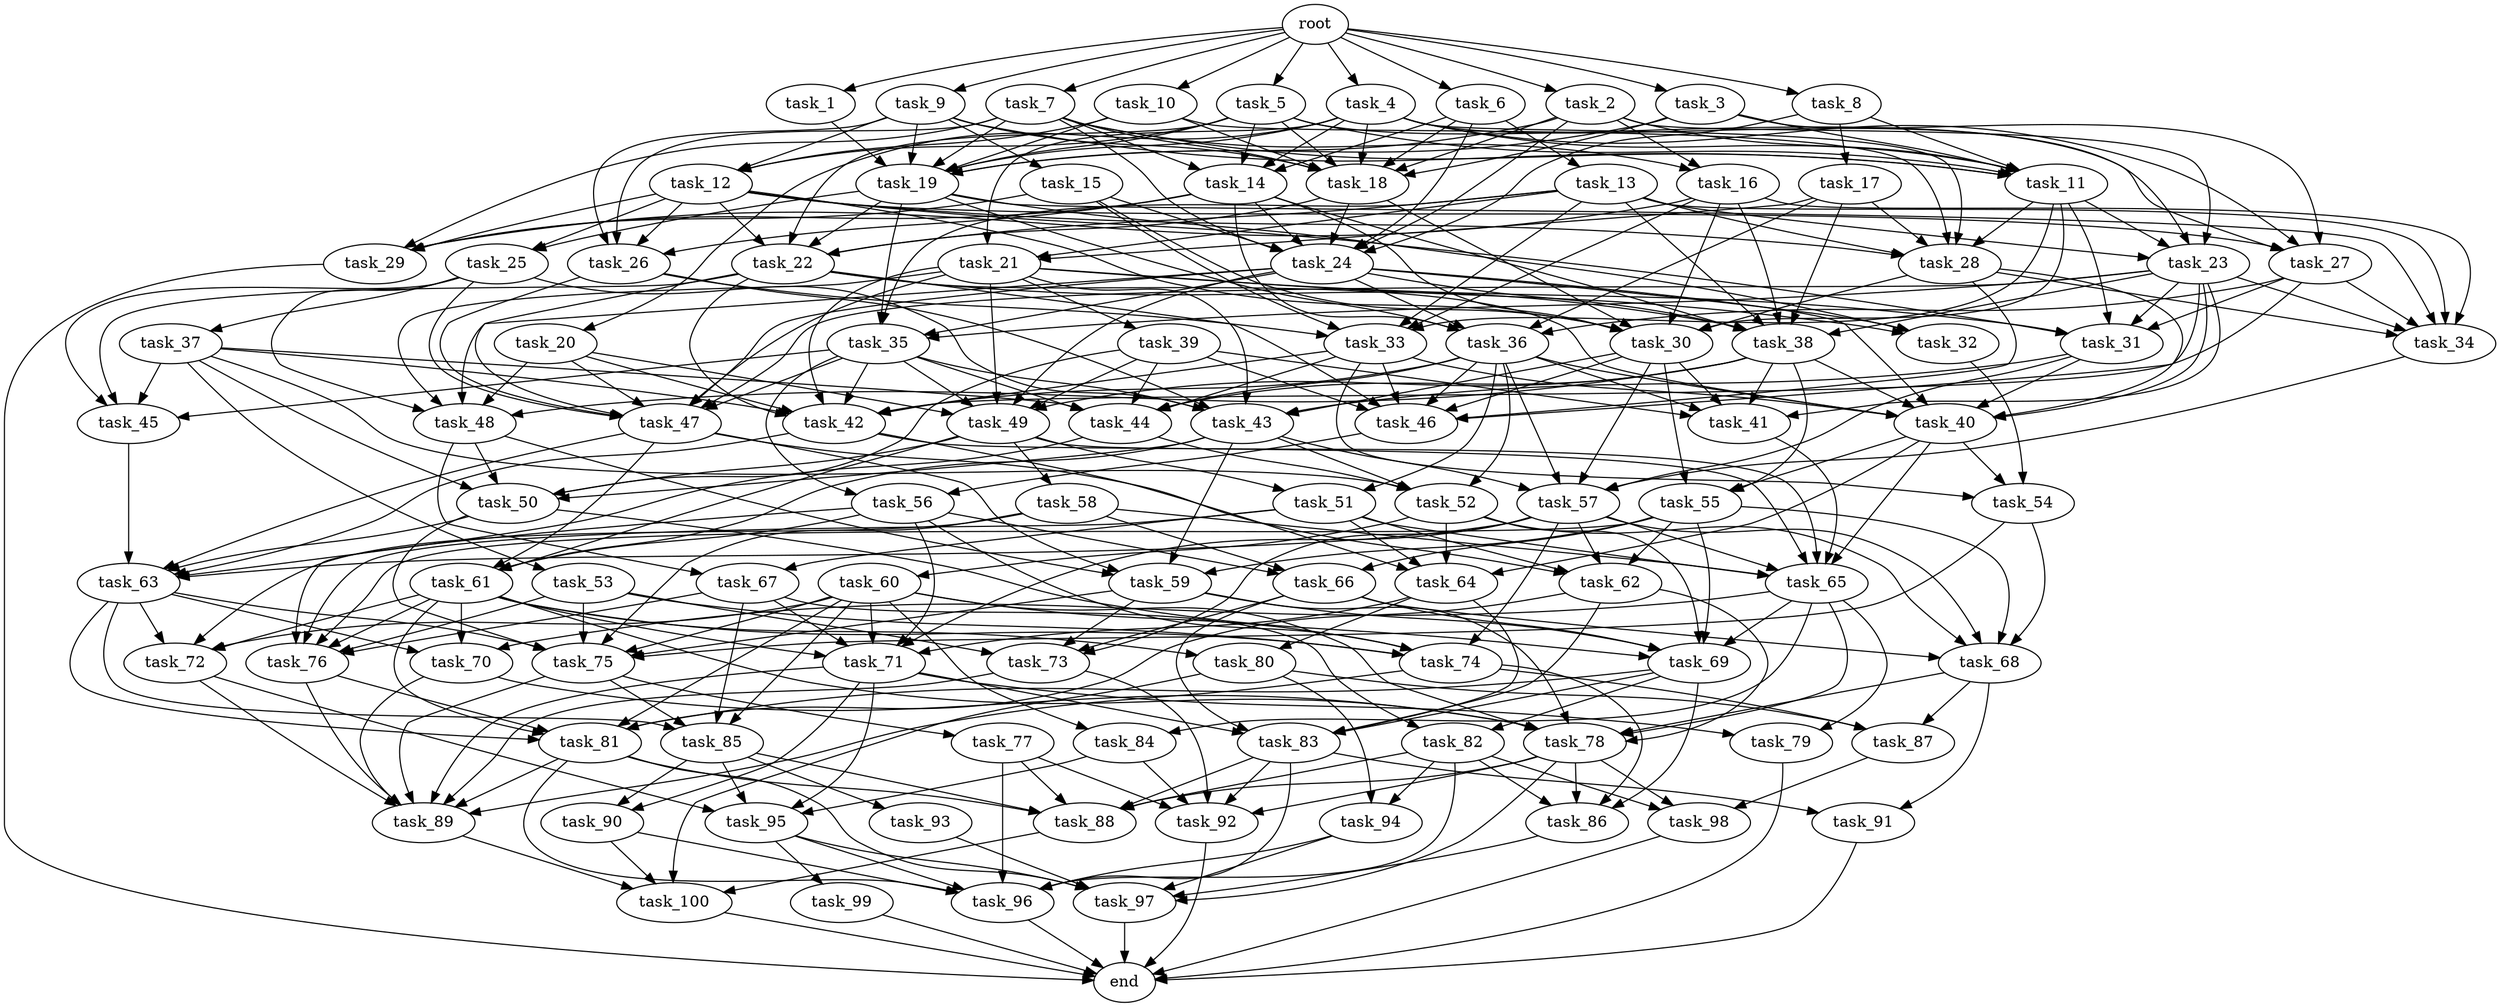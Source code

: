 digraph G {
  task_75 [size="6.573264e+11"];
  task_100 [size="5.794999e+11"];
  task_92 [size="5.978834e+11"];
  task_19 [size="4.740024e+11"];
  task_68 [size="4.834951e+11"];
  task_71 [size="3.722447e+11"];
  task_60 [size="2.188138e+11"];
  task_73 [size="4.125725e+11"];
  task_50 [size="6.284029e+11"];
  task_31 [size="7.681533e+11"];
  task_10 [size="1.239093e+11"];
  task_49 [size="5.164582e+11"];
  task_88 [size="9.437408e+11"];
  task_12 [size="1.446374e+11"];
  task_79 [size="1.924306e+11"];
  task_37 [size="8.218934e+10"];
  task_61 [size="5.731332e+10"];
  task_42 [size="2.731205e+11"];
  task_51 [size="5.408599e+11"];
  root [size="0.000000e+00"];
  task_56 [size="7.683165e+10"];
  task_95 [size="9.521770e+11"];
  task_22 [size="9.780243e+11"];
  task_32 [size="2.512581e+11"];
  task_25 [size="2.168788e+11"];
  task_99 [size="3.879671e+11"];
  task_96 [size="2.314223e+11"];
  task_36 [size="2.025946e+11"];
  task_16 [size="5.267001e+11"];
  task_33 [size="2.473660e+11"];
  task_27 [size="5.003312e+11"];
  task_89 [size="5.827073e+11"];
  end [size="0.000000e+00"];
  task_7 [size="4.444839e+09"];
  task_26 [size="3.098735e+11"];
  task_87 [size="4.887331e+11"];
  task_2 [size="8.306216e+11"];
  task_21 [size="8.329545e+11"];
  task_28 [size="6.800188e+11"];
  task_69 [size="4.191587e+11"];
  task_13 [size="3.989415e+11"];
  task_48 [size="2.547115e+11"];
  task_55 [size="5.782542e+11"];
  task_81 [size="8.350452e+10"];
  task_11 [size="6.484298e+11"];
  task_5 [size="8.994695e+11"];
  task_62 [size="1.668930e+11"];
  task_93 [size="4.437706e+11"];
  task_54 [size="4.260477e+11"];
  task_52 [size="2.765489e+11"];
  task_29 [size="6.564514e+11"];
  task_85 [size="8.898857e+11"];
  task_44 [size="4.482002e+11"];
  task_8 [size="9.328749e+11"];
  task_38 [size="1.879385e+10"];
  task_9 [size="3.218957e+10"];
  task_63 [size="3.070865e+11"];
  task_65 [size="3.623347e+11"];
  task_59 [size="3.956026e+11"];
  task_34 [size="1.524124e+09"];
  task_20 [size="4.889193e+11"];
  task_1 [size="8.816123e+11"];
  task_23 [size="8.786386e+11"];
  task_6 [size="3.594179e+11"];
  task_74 [size="6.256315e+11"];
  task_97 [size="1.282713e+10"];
  task_57 [size="8.779791e+11"];
  task_67 [size="8.051278e+11"];
  task_64 [size="8.950892e+11"];
  task_66 [size="1.747005e+10"];
  task_45 [size="8.482415e+11"];
  task_82 [size="3.793491e+11"];
  task_86 [size="9.552340e+11"];
  task_40 [size="6.977632e+11"];
  task_84 [size="6.570938e+10"];
  task_17 [size="6.558152e+10"];
  task_15 [size="5.532991e+11"];
  task_43 [size="7.186150e+11"];
  task_53 [size="3.354168e+11"];
  task_4 [size="5.698859e+11"];
  task_76 [size="1.467321e+11"];
  task_77 [size="6.654134e+11"];
  task_30 [size="6.331846e+11"];
  task_72 [size="2.789154e+11"];
  task_94 [size="4.334727e+11"];
  task_80 [size="8.554429e+10"];
  task_46 [size="9.001105e+11"];
  task_90 [size="9.393865e+11"];
  task_39 [size="4.413228e+11"];
  task_14 [size="2.203741e+11"];
  task_18 [size="1.328617e+11"];
  task_3 [size="1.398667e+11"];
  task_24 [size="6.054606e+11"];
  task_98 [size="7.245260e+11"];
  task_35 [size="7.550657e+11"];
  task_58 [size="9.547608e+11"];
  task_78 [size="1.171361e+11"];
  task_47 [size="5.496300e+11"];
  task_83 [size="3.214083e+11"];
  task_70 [size="2.150052e+11"];
  task_91 [size="5.345667e+11"];
  task_41 [size="4.015212e+11"];

  task_75 -> task_77 [size="6.654134e+08"];
  task_75 -> task_85 [size="2.224714e+08"];
  task_75 -> task_89 [size="7.283841e+07"];
  task_100 -> end [size="1.000000e-12"];
  task_92 -> end [size="1.000000e-12"];
  task_19 -> task_34 [size="2.540207e+05"];
  task_19 -> task_36 [size="4.051892e+07"];
  task_19 -> task_32 [size="8.375271e+07"];
  task_19 -> task_25 [size="1.084394e+08"];
  task_19 -> task_22 [size="1.956049e+08"];
  task_19 -> task_35 [size="1.887664e+08"];
  task_68 -> task_78 [size="1.673373e+07"];
  task_68 -> task_91 [size="2.672833e+08"];
  task_68 -> task_87 [size="1.629110e+08"];
  task_71 -> task_79 [size="9.621528e+07"];
  task_71 -> task_83 [size="6.428166e+07"];
  task_71 -> task_95 [size="2.380443e+08"];
  task_71 -> task_89 [size="7.283841e+07"];
  task_71 -> task_90 [size="4.696932e+08"];
  task_60 -> task_75 [size="9.390377e+07"];
  task_60 -> task_78 [size="1.673373e+07"];
  task_60 -> task_71 [size="6.204078e+07"];
  task_60 -> task_85 [size="2.224714e+08"];
  task_60 -> task_74 [size="1.251263e+08"];
  task_60 -> task_72 [size="6.972884e+07"];
  task_60 -> task_81 [size="1.391742e+07"];
  task_60 -> task_84 [size="3.285469e+07"];
  task_73 -> task_92 [size="1.195767e+08"];
  task_73 -> task_89 [size="7.283841e+07"];
  task_50 -> task_69 [size="6.985978e+07"];
  task_50 -> task_75 [size="9.390377e+07"];
  task_50 -> task_63 [size="5.118108e+07"];
  task_31 -> task_40 [size="8.722040e+07"];
  task_31 -> task_43 [size="1.197692e+08"];
  task_31 -> task_57 [size="1.755958e+08"];
  task_10 -> task_28 [size="1.133365e+08"];
  task_10 -> task_12 [size="4.821245e+07"];
  task_10 -> task_19 [size="5.925031e+07"];
  task_10 -> task_18 [size="1.660771e+07"];
  task_49 -> task_50 [size="1.256806e+08"];
  task_49 -> task_61 [size="1.432833e+07"];
  task_49 -> task_58 [size="9.547608e+08"];
  task_49 -> task_51 [size="2.704299e+08"];
  task_49 -> task_65 [size="5.176210e+07"];
  task_88 -> task_100 [size="1.448750e+08"];
  task_12 -> task_26 [size="7.746838e+07"];
  task_12 -> task_27 [size="1.250828e+08"];
  task_12 -> task_22 [size="1.956049e+08"];
  task_12 -> task_31 [size="1.536307e+08"];
  task_12 -> task_30 [size="9.045495e+07"];
  task_12 -> task_28 [size="1.133365e+08"];
  task_12 -> task_25 [size="1.084394e+08"];
  task_12 -> task_29 [size="1.312903e+08"];
  task_79 -> end [size="1.000000e-12"];
  task_37 -> task_45 [size="2.120604e+08"];
  task_37 -> task_50 [size="1.256806e+08"];
  task_37 -> task_42 [size="3.414007e+07"];
  task_37 -> task_52 [size="6.913722e+07"];
  task_37 -> task_44 [size="7.470003e+07"];
  task_37 -> task_53 [size="3.354168e+08"];
  task_61 -> task_76 [size="2.445535e+07"];
  task_61 -> task_78 [size="1.673373e+07"];
  task_61 -> task_74 [size="1.251263e+08"];
  task_61 -> task_72 [size="6.972884e+07"];
  task_61 -> task_70 [size="7.166839e+07"];
  task_61 -> task_80 [size="4.277214e+07"];
  task_61 -> task_71 [size="6.204078e+07"];
  task_61 -> task_81 [size="1.391742e+07"];
  task_42 -> task_63 [size="5.118108e+07"];
  task_42 -> task_64 [size="2.237723e+08"];
  task_42 -> task_65 [size="5.176210e+07"];
  task_51 -> task_76 [size="2.445535e+07"];
  task_51 -> task_62 [size="4.172325e+07"];
  task_51 -> task_64 [size="2.237723e+08"];
  task_51 -> task_65 [size="5.176210e+07"];
  task_51 -> task_67 [size="4.025639e+08"];
  root -> task_4 [size="1.000000e-12"];
  root -> task_7 [size="1.000000e-12"];
  root -> task_9 [size="1.000000e-12"];
  root -> task_1 [size="1.000000e-12"];
  root -> task_5 [size="1.000000e-12"];
  root -> task_2 [size="1.000000e-12"];
  root -> task_3 [size="1.000000e-12"];
  root -> task_6 [size="1.000000e-12"];
  root -> task_10 [size="1.000000e-12"];
  root -> task_8 [size="1.000000e-12"];
  task_56 -> task_66 [size="5.823352e+06"];
  task_56 -> task_61 [size="1.432833e+07"];
  task_56 -> task_76 [size="2.445535e+07"];
  task_56 -> task_71 [size="6.204078e+07"];
  task_56 -> task_74 [size="1.251263e+08"];
  task_95 -> task_99 [size="3.879671e+08"];
  task_95 -> task_96 [size="3.306033e+07"];
  task_95 -> task_97 [size="2.137855e+06"];
  task_22 -> task_45 [size="2.120604e+08"];
  task_22 -> task_42 [size="3.414007e+07"];
  task_22 -> task_40 [size="8.722040e+07"];
  task_22 -> task_38 [size="2.684835e+06"];
  task_22 -> task_46 [size="1.285872e+08"];
  task_22 -> task_47 [size="6.870375e+07"];
  task_32 -> task_54 [size="1.420159e+08"];
  task_25 -> task_37 [size="8.218934e+07"];
  task_25 -> task_45 [size="2.120604e+08"];
  task_25 -> task_43 [size="1.197692e+08"];
  task_25 -> task_48 [size="5.094230e+07"];
  task_25 -> task_47 [size="6.870375e+07"];
  task_99 -> end [size="1.000000e-12"];
  task_96 -> end [size="1.000000e-12"];
  task_36 -> task_44 [size="7.470003e+07"];
  task_36 -> task_42 [size="3.414007e+07"];
  task_36 -> task_57 [size="1.755958e+08"];
  task_36 -> task_51 [size="2.704299e+08"];
  task_36 -> task_41 [size="8.030424e+07"];
  task_36 -> task_40 [size="8.722040e+07"];
  task_36 -> task_52 [size="6.913722e+07"];
  task_36 -> task_46 [size="1.285872e+08"];
  task_16 -> task_34 [size="2.540207e+05"];
  task_16 -> task_38 [size="2.684835e+06"];
  task_16 -> task_30 [size="9.045495e+07"];
  task_16 -> task_29 [size="1.312903e+08"];
  task_16 -> task_33 [size="4.947321e+07"];
  task_33 -> task_54 [size="1.420159e+08"];
  task_33 -> task_42 [size="3.414007e+07"];
  task_33 -> task_40 [size="8.722040e+07"];
  task_33 -> task_44 [size="7.470003e+07"];
  task_33 -> task_46 [size="1.285872e+08"];
  task_27 -> task_31 [size="1.536307e+08"];
  task_27 -> task_34 [size="2.540207e+05"];
  task_27 -> task_42 [size="3.414007e+07"];
  task_27 -> task_36 [size="4.051892e+07"];
  task_89 -> task_100 [size="1.448750e+08"];
  task_7 -> task_26 [size="7.746838e+07"];
  task_7 -> task_19 [size="5.925031e+07"];
  task_7 -> task_18 [size="1.660771e+07"];
  task_7 -> task_24 [size="8.649438e+07"];
  task_7 -> task_11 [size="9.263283e+07"];
  task_7 -> task_16 [size="2.633500e+08"];
  task_7 -> task_14 [size="5.509353e+07"];
  task_7 -> task_29 [size="1.312903e+08"];
  task_26 -> task_33 [size="4.947321e+07"];
  task_26 -> task_43 [size="1.197692e+08"];
  task_26 -> task_47 [size="6.870375e+07"];
  task_87 -> task_98 [size="2.415087e+08"];
  task_2 -> task_19 [size="5.925031e+07"];
  task_2 -> task_23 [size="2.196597e+08"];
  task_2 -> task_18 [size="1.660771e+07"];
  task_2 -> task_24 [size="8.649438e+07"];
  task_2 -> task_16 [size="2.633500e+08"];
  task_2 -> task_11 [size="9.263283e+07"];
  task_21 -> task_49 [size="8.607637e+07"];
  task_21 -> task_42 [size="3.414007e+07"];
  task_21 -> task_31 [size="1.536307e+08"];
  task_21 -> task_32 [size="8.375271e+07"];
  task_21 -> task_48 [size="5.094230e+07"];
  task_21 -> task_43 [size="1.197692e+08"];
  task_21 -> task_39 [size="4.413228e+08"];
  task_21 -> task_47 [size="6.870375e+07"];
  task_28 -> task_34 [size="2.540207e+05"];
  task_28 -> task_30 [size="9.045495e+07"];
  task_28 -> task_40 [size="8.722040e+07"];
  task_28 -> task_46 [size="1.285872e+08"];
  task_69 -> task_81 [size="1.391742e+07"];
  task_69 -> task_86 [size="2.388085e+08"];
  task_69 -> task_83 [size="6.428166e+07"];
  task_69 -> task_82 [size="1.896746e+08"];
  task_13 -> task_34 [size="2.540207e+05"];
  task_13 -> task_38 [size="2.684835e+06"];
  task_13 -> task_23 [size="2.196597e+08"];
  task_13 -> task_33 [size="4.947321e+07"];
  task_13 -> task_22 [size="1.956049e+08"];
  task_13 -> task_28 [size="1.133365e+08"];
  task_13 -> task_35 [size="1.887664e+08"];
  task_13 -> task_21 [size="2.776515e+08"];
  task_48 -> task_50 [size="1.256806e+08"];
  task_48 -> task_59 [size="9.890064e+07"];
  task_48 -> task_67 [size="4.025639e+08"];
  task_55 -> task_66 [size="5.823352e+06"];
  task_55 -> task_69 [size="6.985978e+07"];
  task_55 -> task_62 [size="4.172325e+07"];
  task_55 -> task_68 [size="9.669903e+07"];
  task_55 -> task_76 [size="2.445535e+07"];
  task_55 -> task_59 [size="9.890064e+07"];
  task_81 -> task_88 [size="1.572901e+08"];
  task_81 -> task_89 [size="7.283841e+07"];
  task_81 -> task_96 [size="3.306033e+07"];
  task_81 -> task_97 [size="2.137855e+06"];
  task_11 -> task_31 [size="1.536307e+08"];
  task_11 -> task_28 [size="1.133365e+08"];
  task_11 -> task_30 [size="9.045495e+07"];
  task_11 -> task_23 [size="2.196597e+08"];
  task_11 -> task_33 [size="4.947321e+07"];
  task_5 -> task_12 [size="4.821245e+07"];
  task_5 -> task_14 [size="5.509353e+07"];
  task_5 -> task_19 [size="5.925031e+07"];
  task_5 -> task_22 [size="1.956049e+08"];
  task_5 -> task_27 [size="1.250828e+08"];
  task_5 -> task_18 [size="1.660771e+07"];
  task_5 -> task_11 [size="9.263283e+07"];
  task_62 -> task_78 [size="1.673373e+07"];
  task_62 -> task_81 [size="1.391742e+07"];
  task_62 -> task_83 [size="6.428166e+07"];
  task_93 -> task_97 [size="2.137855e+06"];
  task_54 -> task_68 [size="9.669903e+07"];
  task_54 -> task_75 [size="9.390377e+07"];
  task_52 -> task_68 [size="9.669903e+07"];
  task_52 -> task_69 [size="6.985978e+07"];
  task_52 -> task_60 [size="2.188138e+08"];
  task_52 -> task_64 [size="2.237723e+08"];
  task_29 -> end [size="1.000000e-12"];
  task_85 -> task_88 [size="1.572901e+08"];
  task_85 -> task_90 [size="4.696932e+08"];
  task_85 -> task_95 [size="2.380443e+08"];
  task_85 -> task_93 [size="4.437706e+08"];
  task_44 -> task_52 [size="6.913722e+07"];
  task_44 -> task_63 [size="5.118108e+07"];
  task_8 -> task_17 [size="6.558152e+07"];
  task_8 -> task_11 [size="9.263283e+07"];
  task_8 -> task_24 [size="8.649438e+07"];
  task_38 -> task_48 [size="5.094230e+07"];
  task_38 -> task_40 [size="8.722040e+07"];
  task_38 -> task_49 [size="8.607637e+07"];
  task_38 -> task_41 [size="8.030424e+07"];
  task_38 -> task_44 [size="7.470003e+07"];
  task_38 -> task_55 [size="1.927514e+08"];
  task_9 -> task_26 [size="7.746838e+07"];
  task_9 -> task_19 [size="5.925031e+07"];
  task_9 -> task_18 [size="1.660771e+07"];
  task_9 -> task_15 [size="5.532991e+08"];
  task_9 -> task_12 [size="4.821245e+07"];
  task_9 -> task_11 [size="9.263283e+07"];
  task_63 -> task_72 [size="6.972884e+07"];
  task_63 -> task_70 [size="7.166839e+07"];
  task_63 -> task_81 [size="1.391742e+07"];
  task_63 -> task_85 [size="2.224714e+08"];
  task_63 -> task_75 [size="9.390377e+07"];
  task_65 -> task_69 [size="6.985978e+07"];
  task_65 -> task_70 [size="7.166839e+07"];
  task_65 -> task_78 [size="1.673373e+07"];
  task_65 -> task_79 [size="9.621528e+07"];
  task_65 -> task_84 [size="3.285469e+07"];
  task_59 -> task_69 [size="6.985978e+07"];
  task_59 -> task_75 [size="9.390377e+07"];
  task_59 -> task_78 [size="1.673373e+07"];
  task_59 -> task_73 [size="1.031431e+08"];
  task_34 -> task_57 [size="1.755958e+08"];
  task_20 -> task_48 [size="5.094230e+07"];
  task_20 -> task_49 [size="8.607637e+07"];
  task_20 -> task_42 [size="3.414007e+07"];
  task_20 -> task_47 [size="6.870375e+07"];
  task_1 -> task_19 [size="5.925031e+07"];
  task_23 -> task_34 [size="2.540207e+05"];
  task_23 -> task_38 [size="2.684835e+06"];
  task_23 -> task_40 [size="8.722040e+07"];
  task_23 -> task_31 [size="1.536307e+08"];
  task_23 -> task_41 [size="8.030424e+07"];
  task_23 -> task_35 [size="1.887664e+08"];
  task_23 -> task_46 [size="1.285872e+08"];
  task_23 -> task_47 [size="6.870375e+07"];
  task_6 -> task_13 [size="3.989415e+08"];
  task_6 -> task_18 [size="1.660771e+07"];
  task_6 -> task_14 [size="5.509353e+07"];
  task_6 -> task_24 [size="8.649438e+07"];
  task_74 -> task_86 [size="2.388085e+08"];
  task_74 -> task_89 [size="7.283841e+07"];
  task_74 -> task_87 [size="1.629110e+08"];
  task_97 -> end [size="1.000000e-12"];
  task_57 -> task_71 [size="6.204078e+07"];
  task_57 -> task_63 [size="5.118108e+07"];
  task_57 -> task_65 [size="5.176210e+07"];
  task_57 -> task_62 [size="4.172325e+07"];
  task_57 -> task_68 [size="9.669903e+07"];
  task_57 -> task_74 [size="1.251263e+08"];
  task_57 -> task_73 [size="1.031431e+08"];
  task_67 -> task_76 [size="2.445535e+07"];
  task_67 -> task_82 [size="1.896746e+08"];
  task_67 -> task_71 [size="6.204078e+07"];
  task_67 -> task_85 [size="2.224714e+08"];
  task_64 -> task_80 [size="4.277214e+07"];
  task_64 -> task_71 [size="6.204078e+07"];
  task_64 -> task_83 [size="6.428166e+07"];
  task_66 -> task_68 [size="9.669903e+07"];
  task_66 -> task_69 [size="6.985978e+07"];
  task_66 -> task_83 [size="6.428166e+07"];
  task_66 -> task_73 [size="1.031431e+08"];
  task_45 -> task_63 [size="5.118108e+07"];
  task_82 -> task_88 [size="1.572901e+08"];
  task_82 -> task_98 [size="2.415087e+08"];
  task_82 -> task_86 [size="2.388085e+08"];
  task_82 -> task_96 [size="3.306033e+07"];
  task_82 -> task_94 [size="2.167364e+08"];
  task_86 -> task_97 [size="2.137855e+06"];
  task_40 -> task_54 [size="1.420159e+08"];
  task_40 -> task_55 [size="1.927514e+08"];
  task_40 -> task_64 [size="2.237723e+08"];
  task_40 -> task_65 [size="5.176210e+07"];
  task_84 -> task_92 [size="1.195767e+08"];
  task_84 -> task_95 [size="2.380443e+08"];
  task_17 -> task_21 [size="2.776515e+08"];
  task_17 -> task_28 [size="1.133365e+08"];
  task_17 -> task_38 [size="2.684835e+06"];
  task_17 -> task_36 [size="4.051892e+07"];
  task_15 -> task_24 [size="8.649438e+07"];
  task_15 -> task_30 [size="9.045495e+07"];
  task_15 -> task_29 [size="1.312903e+08"];
  task_15 -> task_33 [size="4.947321e+07"];
  task_43 -> task_50 [size="1.256806e+08"];
  task_43 -> task_61 [size="1.432833e+07"];
  task_43 -> task_52 [size="6.913722e+07"];
  task_43 -> task_57 [size="1.755958e+08"];
  task_43 -> task_59 [size="9.890064e+07"];
  task_53 -> task_75 [size="9.390377e+07"];
  task_53 -> task_76 [size="2.445535e+07"];
  task_53 -> task_73 [size="1.031431e+08"];
  task_53 -> task_74 [size="1.251263e+08"];
  task_4 -> task_20 [size="4.889193e+08"];
  task_4 -> task_19 [size="5.925031e+07"];
  task_4 -> task_27 [size="1.250828e+08"];
  task_4 -> task_18 [size="1.660771e+07"];
  task_4 -> task_11 [size="9.263283e+07"];
  task_4 -> task_21 [size="2.776515e+08"];
  task_4 -> task_28 [size="1.133365e+08"];
  task_4 -> task_14 [size="5.509353e+07"];
  task_4 -> task_23 [size="2.196597e+08"];
  task_76 -> task_81 [size="1.391742e+07"];
  task_76 -> task_89 [size="7.283841e+07"];
  task_77 -> task_88 [size="1.572901e+08"];
  task_77 -> task_92 [size="1.195767e+08"];
  task_77 -> task_96 [size="3.306033e+07"];
  task_30 -> task_41 [size="8.030424e+07"];
  task_30 -> task_43 [size="1.197692e+08"];
  task_30 -> task_57 [size="1.755958e+08"];
  task_30 -> task_55 [size="1.927514e+08"];
  task_30 -> task_46 [size="1.285872e+08"];
  task_72 -> task_89 [size="7.283841e+07"];
  task_72 -> task_95 [size="2.380443e+08"];
  task_94 -> task_96 [size="3.306033e+07"];
  task_94 -> task_97 [size="2.137855e+06"];
  task_80 -> task_94 [size="2.167364e+08"];
  task_80 -> task_87 [size="1.629110e+08"];
  task_80 -> task_100 [size="1.448750e+08"];
  task_46 -> task_56 [size="3.841582e+07"];
  task_90 -> task_96 [size="3.306033e+07"];
  task_90 -> task_100 [size="1.448750e+08"];
  task_39 -> task_49 [size="8.607637e+07"];
  task_39 -> task_41 [size="8.030424e+07"];
  task_39 -> task_44 [size="7.470003e+07"];
  task_39 -> task_50 [size="1.256806e+08"];
  task_39 -> task_46 [size="1.285872e+08"];
  task_14 -> task_36 [size="4.051892e+07"];
  task_14 -> task_38 [size="2.684835e+06"];
  task_14 -> task_26 [size="7.746838e+07"];
  task_14 -> task_24 [size="8.649438e+07"];
  task_14 -> task_30 [size="9.045495e+07"];
  task_14 -> task_29 [size="1.312903e+08"];
  task_18 -> task_22 [size="1.956049e+08"];
  task_18 -> task_30 [size="9.045495e+07"];
  task_18 -> task_24 [size="8.649438e+07"];
  task_3 -> task_27 [size="1.250828e+08"];
  task_3 -> task_18 [size="1.660771e+07"];
  task_3 -> task_19 [size="5.925031e+07"];
  task_3 -> task_11 [size="9.263283e+07"];
  task_24 -> task_36 [size="4.051892e+07"];
  task_24 -> task_38 [size="2.684835e+06"];
  task_24 -> task_40 [size="8.722040e+07"];
  task_24 -> task_32 [size="8.375271e+07"];
  task_24 -> task_48 [size="5.094230e+07"];
  task_24 -> task_49 [size="8.607637e+07"];
  task_24 -> task_35 [size="1.887664e+08"];
  task_24 -> task_47 [size="6.870375e+07"];
  task_98 -> end [size="1.000000e-12"];
  task_35 -> task_45 [size="2.120604e+08"];
  task_35 -> task_42 [size="3.414007e+07"];
  task_35 -> task_44 [size="7.470003e+07"];
  task_35 -> task_49 [size="8.607637e+07"];
  task_35 -> task_43 [size="1.197692e+08"];
  task_35 -> task_56 [size="3.841582e+07"];
  task_35 -> task_47 [size="6.870375e+07"];
  task_58 -> task_66 [size="5.823352e+06"];
  task_58 -> task_72 [size="6.972884e+07"];
  task_58 -> task_65 [size="5.176210e+07"];
  task_58 -> task_75 [size="9.390377e+07"];
  task_78 -> task_88 [size="1.572901e+08"];
  task_78 -> task_98 [size="2.415087e+08"];
  task_78 -> task_86 [size="2.388085e+08"];
  task_78 -> task_92 [size="1.195767e+08"];
  task_78 -> task_97 [size="2.137855e+06"];
  task_47 -> task_61 [size="1.432833e+07"];
  task_47 -> task_62 [size="4.172325e+07"];
  task_47 -> task_63 [size="5.118108e+07"];
  task_47 -> task_59 [size="9.890064e+07"];
  task_83 -> task_91 [size="2.672833e+08"];
  task_83 -> task_88 [size="1.572901e+08"];
  task_83 -> task_92 [size="1.195767e+08"];
  task_83 -> task_96 [size="3.306033e+07"];
  task_70 -> task_78 [size="1.673373e+07"];
  task_70 -> task_89 [size="7.283841e+07"];
  task_91 -> end [size="1.000000e-12"];
  task_41 -> task_65 [size="5.176210e+07"];
}
